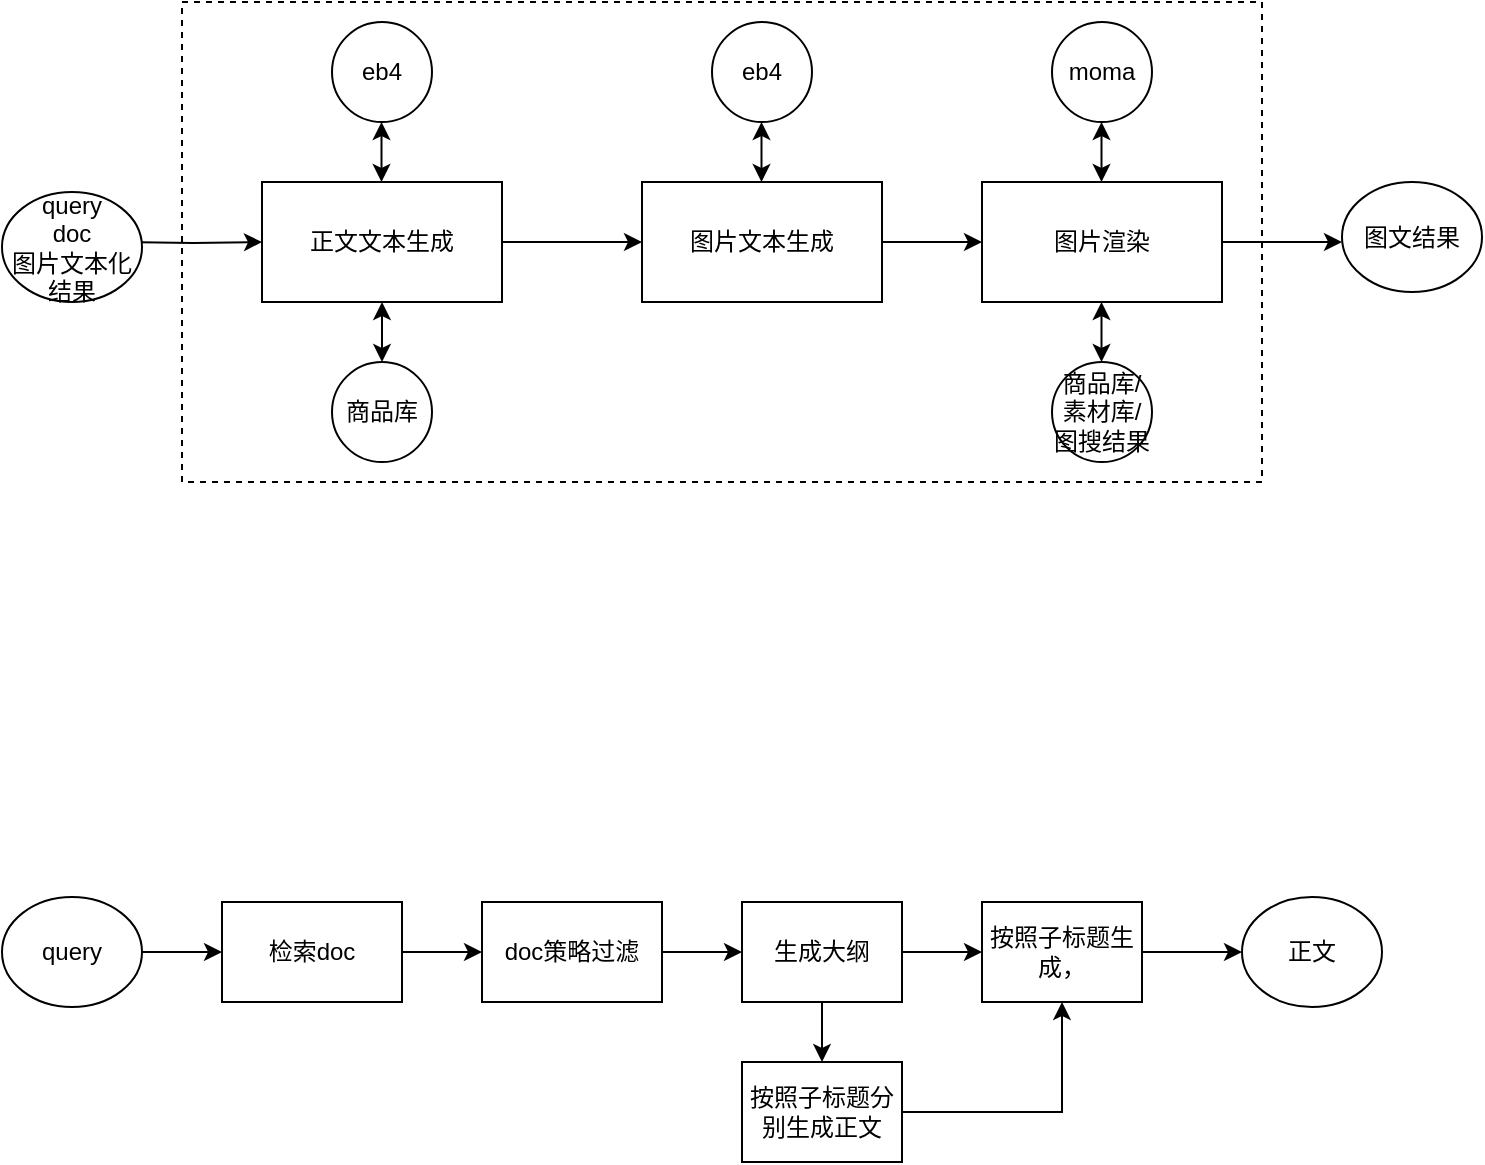<mxfile version="24.0.7" type="github">
  <diagram name="第 1 页" id="sWyoC19I4RydiqZFY0lz">
    <mxGraphModel dx="1060" dy="621" grid="1" gridSize="10" guides="1" tooltips="1" connect="1" arrows="1" fold="1" page="1" pageScale="1" pageWidth="1654" pageHeight="2336" math="0" shadow="0">
      <root>
        <mxCell id="0" />
        <mxCell id="1" parent="0" />
        <mxCell id="mlmCI0FPLl2TW3I2DfcZ-27" value="" style="rounded=0;whiteSpace=wrap;html=1;dashed=1;" parent="1" vertex="1">
          <mxGeometry x="400" y="230" width="540" height="240" as="geometry" />
        </mxCell>
        <mxCell id="mlmCI0FPLl2TW3I2DfcZ-1" value="商品库" style="ellipse;whiteSpace=wrap;html=1;aspect=fixed;" parent="1" vertex="1">
          <mxGeometry x="475" y="410" width="50" height="50" as="geometry" />
        </mxCell>
        <mxCell id="mlmCI0FPLl2TW3I2DfcZ-4" value="" style="edgeStyle=orthogonalEdgeStyle;rounded=0;orthogonalLoop=1;jettySize=auto;html=1;" parent="1" target="mlmCI0FPLl2TW3I2DfcZ-3" edge="1">
          <mxGeometry relative="1" as="geometry">
            <mxPoint x="370" y="350" as="sourcePoint" />
          </mxGeometry>
        </mxCell>
        <mxCell id="mlmCI0FPLl2TW3I2DfcZ-7" value="" style="edgeStyle=orthogonalEdgeStyle;rounded=0;orthogonalLoop=1;jettySize=auto;html=1;" parent="1" source="mlmCI0FPLl2TW3I2DfcZ-3" target="mlmCI0FPLl2TW3I2DfcZ-5" edge="1">
          <mxGeometry relative="1" as="geometry" />
        </mxCell>
        <mxCell id="mlmCI0FPLl2TW3I2DfcZ-3" value="正文文本生成" style="rounded=0;whiteSpace=wrap;html=1;" parent="1" vertex="1">
          <mxGeometry x="440" y="320" width="120" height="60" as="geometry" />
        </mxCell>
        <mxCell id="mlmCI0FPLl2TW3I2DfcZ-8" value="" style="edgeStyle=orthogonalEdgeStyle;rounded=0;orthogonalLoop=1;jettySize=auto;html=1;" parent="1" source="mlmCI0FPLl2TW3I2DfcZ-5" target="mlmCI0FPLl2TW3I2DfcZ-6" edge="1">
          <mxGeometry relative="1" as="geometry" />
        </mxCell>
        <mxCell id="mlmCI0FPLl2TW3I2DfcZ-5" value="图片文本生成" style="rounded=0;whiteSpace=wrap;html=1;" parent="1" vertex="1">
          <mxGeometry x="630" y="320" width="120" height="60" as="geometry" />
        </mxCell>
        <mxCell id="mlmCI0FPLl2TW3I2DfcZ-22" value="" style="edgeStyle=orthogonalEdgeStyle;rounded=0;orthogonalLoop=1;jettySize=auto;html=1;" parent="1" source="mlmCI0FPLl2TW3I2DfcZ-6" edge="1">
          <mxGeometry relative="1" as="geometry">
            <mxPoint x="980" y="350" as="targetPoint" />
          </mxGeometry>
        </mxCell>
        <mxCell id="mlmCI0FPLl2TW3I2DfcZ-6" value="图片渲染" style="rounded=0;whiteSpace=wrap;html=1;" parent="1" vertex="1">
          <mxGeometry x="800" y="320" width="120" height="60" as="geometry" />
        </mxCell>
        <mxCell id="mlmCI0FPLl2TW3I2DfcZ-9" value="eb4" style="ellipse;whiteSpace=wrap;html=1;aspect=fixed;" parent="1" vertex="1">
          <mxGeometry x="475" y="240" width="50" height="50" as="geometry" />
        </mxCell>
        <mxCell id="mlmCI0FPLl2TW3I2DfcZ-11" value="eb4" style="ellipse;whiteSpace=wrap;html=1;aspect=fixed;" parent="1" vertex="1">
          <mxGeometry x="665" y="240" width="50" height="50" as="geometry" />
        </mxCell>
        <mxCell id="mlmCI0FPLl2TW3I2DfcZ-12" value="moma" style="ellipse;whiteSpace=wrap;html=1;aspect=fixed;" parent="1" vertex="1">
          <mxGeometry x="835" y="240" width="50" height="50" as="geometry" />
        </mxCell>
        <mxCell id="mlmCI0FPLl2TW3I2DfcZ-14" value="商品库/素材库/&lt;br&gt;图搜结果" style="ellipse;whiteSpace=wrap;html=1;aspect=fixed;" parent="1" vertex="1">
          <mxGeometry x="835" y="410" width="50" height="50" as="geometry" />
        </mxCell>
        <mxCell id="mlmCI0FPLl2TW3I2DfcZ-16" value="" style="endArrow=classic;startArrow=classic;html=1;rounded=0;entryX=0.5;entryY=1;entryDx=0;entryDy=0;exitX=0.5;exitY=0;exitDx=0;exitDy=0;" parent="1" source="mlmCI0FPLl2TW3I2DfcZ-1" target="mlmCI0FPLl2TW3I2DfcZ-3" edge="1">
          <mxGeometry width="50" height="50" relative="1" as="geometry">
            <mxPoint x="700" y="430" as="sourcePoint" />
            <mxPoint x="750" y="380" as="targetPoint" />
          </mxGeometry>
        </mxCell>
        <mxCell id="mlmCI0FPLl2TW3I2DfcZ-17" value="" style="endArrow=classic;startArrow=classic;html=1;rounded=0;entryX=0.5;entryY=1;entryDx=0;entryDy=0;exitX=0.5;exitY=0;exitDx=0;exitDy=0;" parent="1" edge="1">
          <mxGeometry width="50" height="50" relative="1" as="geometry">
            <mxPoint x="499.75" y="320" as="sourcePoint" />
            <mxPoint x="499.75" y="290" as="targetPoint" />
          </mxGeometry>
        </mxCell>
        <mxCell id="mlmCI0FPLl2TW3I2DfcZ-18" value="" style="endArrow=classic;startArrow=classic;html=1;rounded=0;entryX=0.5;entryY=1;entryDx=0;entryDy=0;exitX=0.5;exitY=0;exitDx=0;exitDy=0;" parent="1" edge="1">
          <mxGeometry width="50" height="50" relative="1" as="geometry">
            <mxPoint x="689.75" y="320" as="sourcePoint" />
            <mxPoint x="689.75" y="290" as="targetPoint" />
          </mxGeometry>
        </mxCell>
        <mxCell id="mlmCI0FPLl2TW3I2DfcZ-19" value="" style="endArrow=classic;startArrow=classic;html=1;rounded=0;entryX=0.5;entryY=1;entryDx=0;entryDy=0;exitX=0.5;exitY=0;exitDx=0;exitDy=0;" parent="1" edge="1">
          <mxGeometry width="50" height="50" relative="1" as="geometry">
            <mxPoint x="859.75" y="320" as="sourcePoint" />
            <mxPoint x="859.75" y="290" as="targetPoint" />
          </mxGeometry>
        </mxCell>
        <mxCell id="mlmCI0FPLl2TW3I2DfcZ-20" value="" style="endArrow=classic;startArrow=classic;html=1;rounded=0;entryX=0.5;entryY=1;entryDx=0;entryDy=0;exitX=0.5;exitY=0;exitDx=0;exitDy=0;" parent="1" edge="1">
          <mxGeometry width="50" height="50" relative="1" as="geometry">
            <mxPoint x="859.75" y="410" as="sourcePoint" />
            <mxPoint x="859.75" y="380" as="targetPoint" />
          </mxGeometry>
        </mxCell>
        <mxCell id="mlmCI0FPLl2TW3I2DfcZ-23" value="query&lt;br&gt;doc&lt;br&gt;图片文本化结果" style="ellipse;whiteSpace=wrap;html=1;" parent="1" vertex="1">
          <mxGeometry x="310" y="325" width="70" height="55" as="geometry" />
        </mxCell>
        <mxCell id="mlmCI0FPLl2TW3I2DfcZ-24" value="图文结果" style="ellipse;whiteSpace=wrap;html=1;" parent="1" vertex="1">
          <mxGeometry x="980" y="320" width="70" height="55" as="geometry" />
        </mxCell>
        <mxCell id="qne7D24VlyjvxlRwsbEC-5" value="" style="edgeStyle=orthogonalEdgeStyle;rounded=0;orthogonalLoop=1;jettySize=auto;html=1;" edge="1" parent="1" source="qne7D24VlyjvxlRwsbEC-1" target="qne7D24VlyjvxlRwsbEC-3">
          <mxGeometry relative="1" as="geometry" />
        </mxCell>
        <mxCell id="qne7D24VlyjvxlRwsbEC-1" value="query" style="ellipse;whiteSpace=wrap;html=1;" vertex="1" parent="1">
          <mxGeometry x="310" y="677.5" width="70" height="55" as="geometry" />
        </mxCell>
        <mxCell id="qne7D24VlyjvxlRwsbEC-7" value="" style="edgeStyle=orthogonalEdgeStyle;rounded=0;orthogonalLoop=1;jettySize=auto;html=1;" edge="1" parent="1" source="qne7D24VlyjvxlRwsbEC-3" target="qne7D24VlyjvxlRwsbEC-6">
          <mxGeometry relative="1" as="geometry" />
        </mxCell>
        <mxCell id="qne7D24VlyjvxlRwsbEC-3" value="检索doc" style="rounded=0;whiteSpace=wrap;html=1;" vertex="1" parent="1">
          <mxGeometry x="420" y="680" width="90" height="50" as="geometry" />
        </mxCell>
        <mxCell id="qne7D24VlyjvxlRwsbEC-9" value="" style="edgeStyle=orthogonalEdgeStyle;rounded=0;orthogonalLoop=1;jettySize=auto;html=1;" edge="1" parent="1" source="qne7D24VlyjvxlRwsbEC-6" target="qne7D24VlyjvxlRwsbEC-8">
          <mxGeometry relative="1" as="geometry" />
        </mxCell>
        <mxCell id="qne7D24VlyjvxlRwsbEC-6" value="doc策略过滤" style="rounded=0;whiteSpace=wrap;html=1;" vertex="1" parent="1">
          <mxGeometry x="550" y="680" width="90" height="50" as="geometry" />
        </mxCell>
        <mxCell id="qne7D24VlyjvxlRwsbEC-11" value="" style="edgeStyle=orthogonalEdgeStyle;rounded=0;orthogonalLoop=1;jettySize=auto;html=1;" edge="1" parent="1" source="qne7D24VlyjvxlRwsbEC-8" target="qne7D24VlyjvxlRwsbEC-10">
          <mxGeometry relative="1" as="geometry" />
        </mxCell>
        <mxCell id="qne7D24VlyjvxlRwsbEC-14" value="" style="edgeStyle=orthogonalEdgeStyle;rounded=0;orthogonalLoop=1;jettySize=auto;html=1;" edge="1" parent="1" source="qne7D24VlyjvxlRwsbEC-8" target="qne7D24VlyjvxlRwsbEC-12">
          <mxGeometry relative="1" as="geometry" />
        </mxCell>
        <mxCell id="qne7D24VlyjvxlRwsbEC-8" value="生成大纲" style="rounded=0;whiteSpace=wrap;html=1;" vertex="1" parent="1">
          <mxGeometry x="680" y="680" width="80" height="50" as="geometry" />
        </mxCell>
        <mxCell id="qne7D24VlyjvxlRwsbEC-13" style="edgeStyle=orthogonalEdgeStyle;rounded=0;orthogonalLoop=1;jettySize=auto;html=1;" edge="1" parent="1" source="qne7D24VlyjvxlRwsbEC-10" target="qne7D24VlyjvxlRwsbEC-12">
          <mxGeometry relative="1" as="geometry" />
        </mxCell>
        <mxCell id="qne7D24VlyjvxlRwsbEC-10" value="按照子标题分别生成正文" style="rounded=0;whiteSpace=wrap;html=1;" vertex="1" parent="1">
          <mxGeometry x="680" y="760" width="80" height="50" as="geometry" />
        </mxCell>
        <mxCell id="qne7D24VlyjvxlRwsbEC-16" value="" style="edgeStyle=orthogonalEdgeStyle;rounded=0;orthogonalLoop=1;jettySize=auto;html=1;" edge="1" parent="1" source="qne7D24VlyjvxlRwsbEC-12" target="qne7D24VlyjvxlRwsbEC-15">
          <mxGeometry relative="1" as="geometry" />
        </mxCell>
        <mxCell id="qne7D24VlyjvxlRwsbEC-12" value="按照子标题生成，" style="rounded=0;whiteSpace=wrap;html=1;" vertex="1" parent="1">
          <mxGeometry x="800" y="680" width="80" height="50" as="geometry" />
        </mxCell>
        <mxCell id="qne7D24VlyjvxlRwsbEC-15" value="正文" style="ellipse;whiteSpace=wrap;html=1;" vertex="1" parent="1">
          <mxGeometry x="930" y="677.5" width="70" height="55" as="geometry" />
        </mxCell>
      </root>
    </mxGraphModel>
  </diagram>
</mxfile>
